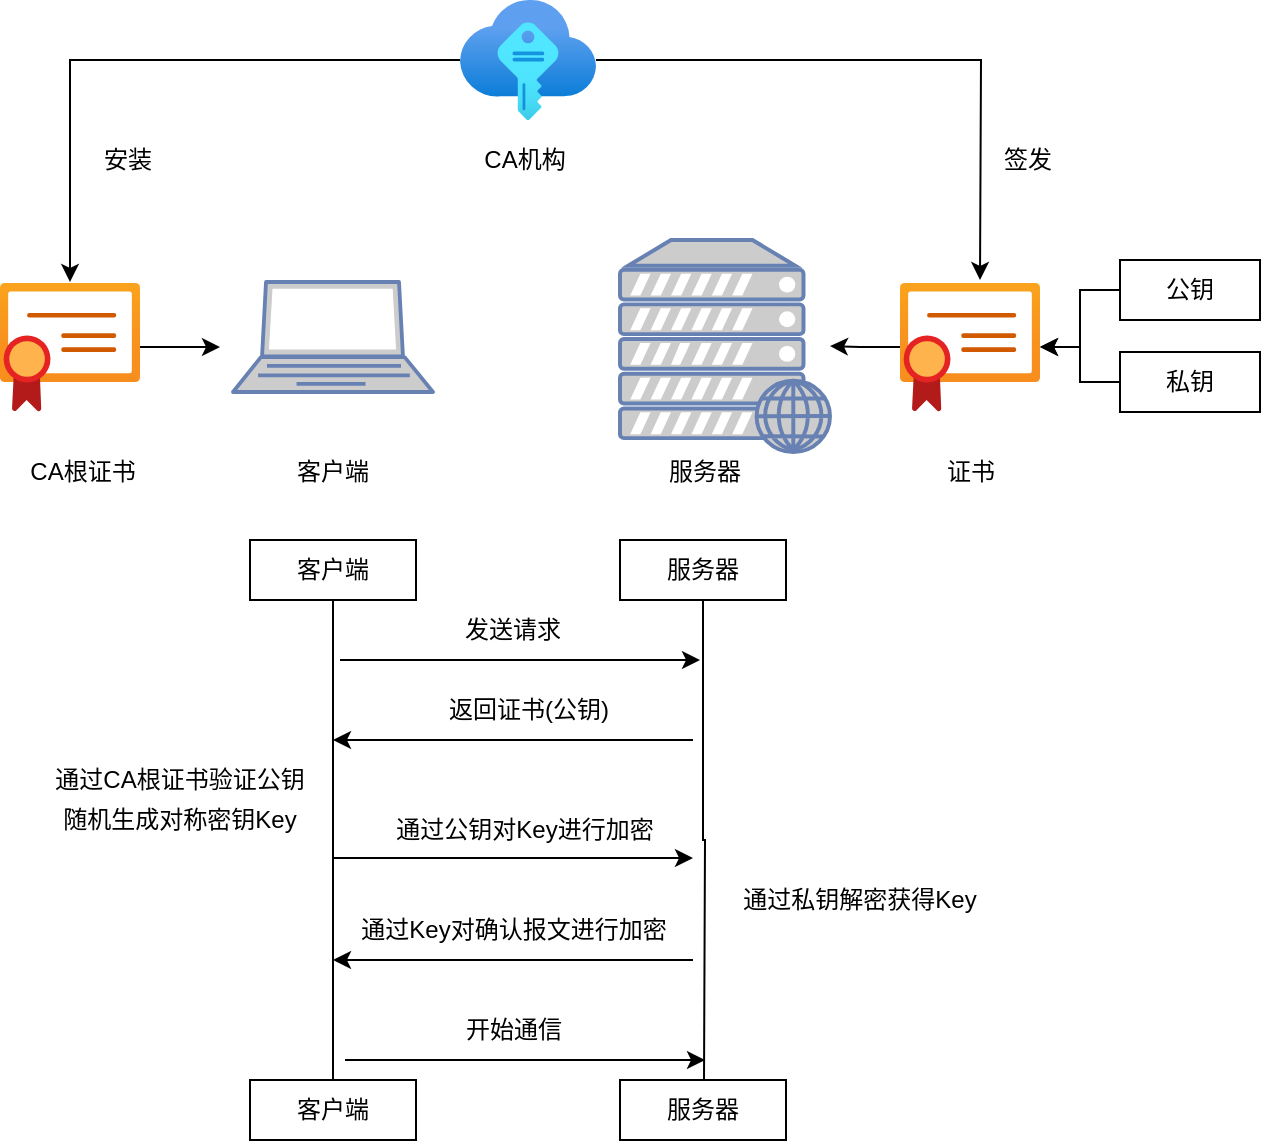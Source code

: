 <mxfile version="14.6.13" type="device"><diagram id="JxMZpVnpwBgaib5dn8wl" name="Page-1"><mxGraphModel dx="1086" dy="846" grid="1" gridSize="10" guides="1" tooltips="1" connect="1" arrows="1" fold="1" page="1" pageScale="1" pageWidth="827" pageHeight="1169" math="0" shadow="0"><root><mxCell id="0"/><mxCell id="1" parent="0"/><mxCell id="-pDc5oBxWU1aRdVY1_Pt-8" value="" style="fontColor=#0066CC;verticalAlign=top;verticalLabelPosition=bottom;labelPosition=center;align=center;html=1;outlineConnect=0;fillColor=#CCCCCC;strokeColor=#6881B3;gradientColor=none;gradientDirection=north;strokeWidth=2;shape=mxgraph.networks.web_server;" parent="1" vertex="1"><mxGeometry x="420" y="190" width="105" height="106" as="geometry"/></mxCell><mxCell id="-pDc5oBxWU1aRdVY1_Pt-13" style="edgeStyle=orthogonalEdgeStyle;rounded=0;orthogonalLoop=1;jettySize=auto;html=1;" parent="1" source="-pDc5oBxWU1aRdVY1_Pt-9" target="-pDc5oBxWU1aRdVY1_Pt-8" edge="1"><mxGeometry relative="1" as="geometry"/></mxCell><mxCell id="-pDc5oBxWU1aRdVY1_Pt-9" value="" style="aspect=fixed;html=1;points=[];align=center;image;fontSize=12;image=img/lib/azure2/app_services/App_Service_Certificates.svg;" parent="1" vertex="1"><mxGeometry x="560" y="211" width="70" height="65" as="geometry"/></mxCell><mxCell id="-pDc5oBxWU1aRdVY1_Pt-14" value="CA机构" style="text;html=1;strokeColor=none;fillColor=none;align=center;verticalAlign=middle;whiteSpace=wrap;rounded=0;" parent="1" vertex="1"><mxGeometry x="331" y="140" width="83" height="20" as="geometry"/></mxCell><mxCell id="-pDc5oBxWU1aRdVY1_Pt-15" value="证书" style="text;html=1;strokeColor=none;fillColor=none;align=center;verticalAlign=middle;whiteSpace=wrap;rounded=0;" parent="1" vertex="1"><mxGeometry x="553.5" y="296" width="83" height="20" as="geometry"/></mxCell><mxCell id="-pDc5oBxWU1aRdVY1_Pt-19" style="edgeStyle=orthogonalEdgeStyle;rounded=0;orthogonalLoop=1;jettySize=auto;html=1;exitX=0;exitY=0.5;exitDx=0;exitDy=0;" parent="1" source="-pDc5oBxWU1aRdVY1_Pt-16" target="-pDc5oBxWU1aRdVY1_Pt-9" edge="1"><mxGeometry relative="1" as="geometry"/></mxCell><mxCell id="-pDc5oBxWU1aRdVY1_Pt-16" value="公钥" style="rounded=0;whiteSpace=wrap;html=1;" parent="1" vertex="1"><mxGeometry x="670" y="200" width="70" height="30" as="geometry"/></mxCell><mxCell id="-pDc5oBxWU1aRdVY1_Pt-20" style="edgeStyle=orthogonalEdgeStyle;rounded=0;orthogonalLoop=1;jettySize=auto;html=1;exitX=0;exitY=0.5;exitDx=0;exitDy=0;" parent="1" source="-pDc5oBxWU1aRdVY1_Pt-17" target="-pDc5oBxWU1aRdVY1_Pt-9" edge="1"><mxGeometry relative="1" as="geometry"/></mxCell><mxCell id="-pDc5oBxWU1aRdVY1_Pt-17" value="私钥" style="rounded=0;whiteSpace=wrap;html=1;" parent="1" vertex="1"><mxGeometry x="670" y="246" width="70" height="30" as="geometry"/></mxCell><mxCell id="-pDc5oBxWU1aRdVY1_Pt-23" style="edgeStyle=orthogonalEdgeStyle;rounded=0;orthogonalLoop=1;jettySize=auto;html=1;" parent="1" source="-pDc5oBxWU1aRdVY1_Pt-21" edge="1"><mxGeometry relative="1" as="geometry"><mxPoint x="600" y="210" as="targetPoint"/></mxGeometry></mxCell><mxCell id="-pDc5oBxWU1aRdVY1_Pt-27" style="edgeStyle=orthogonalEdgeStyle;rounded=0;orthogonalLoop=1;jettySize=auto;html=1;" parent="1" source="-pDc5oBxWU1aRdVY1_Pt-21" target="-pDc5oBxWU1aRdVY1_Pt-25" edge="1"><mxGeometry relative="1" as="geometry"/></mxCell><mxCell id="-pDc5oBxWU1aRdVY1_Pt-21" value="" style="aspect=fixed;html=1;points=[];align=center;image;fontSize=12;image=img/lib/azure2/other/SSH_Keys.svg;" parent="1" vertex="1"><mxGeometry x="340" y="70" width="68" height="60" as="geometry"/></mxCell><mxCell id="-pDc5oBxWU1aRdVY1_Pt-22" value="服务器" style="text;html=1;strokeColor=none;fillColor=none;align=center;verticalAlign=middle;whiteSpace=wrap;rounded=0;" parent="1" vertex="1"><mxGeometry x="420.5" y="296" width="83" height="20" as="geometry"/></mxCell><mxCell id="-pDc5oBxWU1aRdVY1_Pt-32" style="edgeStyle=orthogonalEdgeStyle;rounded=0;orthogonalLoop=1;jettySize=auto;html=1;" parent="1" source="-pDc5oBxWU1aRdVY1_Pt-25" edge="1"><mxGeometry relative="1" as="geometry"><mxPoint x="220" y="243.5" as="targetPoint"/></mxGeometry></mxCell><mxCell id="-pDc5oBxWU1aRdVY1_Pt-25" value="" style="aspect=fixed;html=1;points=[];align=center;image;fontSize=12;image=img/lib/azure2/app_services/App_Service_Certificates.svg;" parent="1" vertex="1"><mxGeometry x="110" y="211" width="70" height="65" as="geometry"/></mxCell><mxCell id="-pDc5oBxWU1aRdVY1_Pt-26" value="CA根证书" style="text;html=1;strokeColor=none;fillColor=none;align=center;verticalAlign=middle;whiteSpace=wrap;rounded=0;" parent="1" vertex="1"><mxGeometry x="110" y="296" width="83" height="20" as="geometry"/></mxCell><mxCell id="-pDc5oBxWU1aRdVY1_Pt-28" value="" style="fontColor=#0066CC;verticalAlign=top;verticalLabelPosition=bottom;labelPosition=center;align=center;html=1;outlineConnect=0;fillColor=#CCCCCC;strokeColor=#6881B3;gradientColor=none;gradientDirection=north;strokeWidth=2;shape=mxgraph.networks.laptop;" parent="1" vertex="1"><mxGeometry x="226.5" y="211" width="100" height="55" as="geometry"/></mxCell><mxCell id="-pDc5oBxWU1aRdVY1_Pt-29" value="客户端" style="text;html=1;strokeColor=none;fillColor=none;align=center;verticalAlign=middle;whiteSpace=wrap;rounded=0;" parent="1" vertex="1"><mxGeometry x="235" y="296" width="83" height="20" as="geometry"/></mxCell><mxCell id="-pDc5oBxWU1aRdVY1_Pt-30" value="签发" style="text;html=1;strokeColor=none;fillColor=none;align=left;verticalAlign=middle;whiteSpace=wrap;rounded=0;" parent="1" vertex="1"><mxGeometry x="610" y="140" width="40" height="20" as="geometry"/></mxCell><mxCell id="-pDc5oBxWU1aRdVY1_Pt-31" value="安装" style="text;html=1;strokeColor=none;fillColor=none;align=left;verticalAlign=middle;whiteSpace=wrap;rounded=0;" parent="1" vertex="1"><mxGeometry x="160" y="140" width="40" height="20" as="geometry"/></mxCell><mxCell id="-pDc5oBxWU1aRdVY1_Pt-48" style="edgeStyle=orthogonalEdgeStyle;rounded=0;orthogonalLoop=1;jettySize=auto;html=1;exitX=0.5;exitY=1;exitDx=0;exitDy=0;endArrow=none;endFill=0;" parent="1" source="-pDc5oBxWU1aRdVY1_Pt-37" edge="1"><mxGeometry relative="1" as="geometry"><mxPoint x="462" y="610" as="targetPoint"/></mxGeometry></mxCell><mxCell id="-pDc5oBxWU1aRdVY1_Pt-37" value="服务器" style="rounded=0;whiteSpace=wrap;html=1;align=center;" parent="1" vertex="1"><mxGeometry x="420" y="340" width="83" height="30" as="geometry"/></mxCell><mxCell id="-pDc5oBxWU1aRdVY1_Pt-47" style="edgeStyle=orthogonalEdgeStyle;rounded=0;orthogonalLoop=1;jettySize=auto;html=1;endArrow=none;endFill=0;" parent="1" source="-pDc5oBxWU1aRdVY1_Pt-38" edge="1"><mxGeometry relative="1" as="geometry"><mxPoint x="276.5" y="610" as="targetPoint"/></mxGeometry></mxCell><mxCell id="-pDc5oBxWU1aRdVY1_Pt-38" value="&lt;div align=&quot;center&quot;&gt;客户端&lt;br&gt;&lt;/div&gt;" style="rounded=0;whiteSpace=wrap;html=1;align=center;" parent="1" vertex="1"><mxGeometry x="235" y="340" width="83" height="30" as="geometry"/></mxCell><mxCell id="-pDc5oBxWU1aRdVY1_Pt-49" value="&lt;div align=&quot;center&quot;&gt;客户端&lt;br&gt;&lt;/div&gt;" style="rounded=0;whiteSpace=wrap;html=1;align=center;" parent="1" vertex="1"><mxGeometry x="235" y="610" width="83" height="30" as="geometry"/></mxCell><mxCell id="-pDc5oBxWU1aRdVY1_Pt-50" value="服务器" style="rounded=0;whiteSpace=wrap;html=1;align=center;" parent="1" vertex="1"><mxGeometry x="420" y="610" width="83" height="30" as="geometry"/></mxCell><mxCell id="-pDc5oBxWU1aRdVY1_Pt-53" value="" style="endArrow=classic;html=1;endFill=1;" parent="1" edge="1"><mxGeometry width="50" height="50" relative="1" as="geometry"><mxPoint x="280" y="400" as="sourcePoint"/><mxPoint x="460" y="400" as="targetPoint"/></mxGeometry></mxCell><mxCell id="-pDc5oBxWU1aRdVY1_Pt-54" value="发送请求" style="text;html=1;strokeColor=none;fillColor=none;align=center;verticalAlign=middle;whiteSpace=wrap;rounded=0;" parent="1" vertex="1"><mxGeometry x="340" y="370" width="53" height="29" as="geometry"/></mxCell><mxCell id="-pDc5oBxWU1aRdVY1_Pt-55" value="" style="endArrow=none;html=1;endFill=0;startArrow=classic;startFill=1;" parent="1" edge="1"><mxGeometry width="50" height="50" relative="1" as="geometry"><mxPoint x="276.5" y="440" as="sourcePoint"/><mxPoint x="456.5" y="440" as="targetPoint"/></mxGeometry></mxCell><mxCell id="-pDc5oBxWU1aRdVY1_Pt-56" value="返回证书(公钥)" style="text;html=1;strokeColor=none;fillColor=none;align=center;verticalAlign=middle;whiteSpace=wrap;rounded=0;" parent="1" vertex="1"><mxGeometry x="318" y="410" width="113" height="29" as="geometry"/></mxCell><mxCell id="-pDc5oBxWU1aRdVY1_Pt-57" value="" style="endArrow=classic;html=1;endFill=1;" parent="1" edge="1"><mxGeometry width="50" height="50" relative="1" as="geometry"><mxPoint x="276.5" y="499" as="sourcePoint"/><mxPoint x="456.5" y="499" as="targetPoint"/></mxGeometry></mxCell><mxCell id="-pDc5oBxWU1aRdVY1_Pt-58" value="通过公钥对Key进行加密" style="text;html=1;strokeColor=none;fillColor=none;align=center;verticalAlign=middle;whiteSpace=wrap;rounded=0;" parent="1" vertex="1"><mxGeometry x="307" y="470" width="131" height="29" as="geometry"/></mxCell><mxCell id="-pDc5oBxWU1aRdVY1_Pt-59" value="随机生成对称密钥Key" style="text;html=1;strokeColor=none;fillColor=none;align=center;verticalAlign=middle;whiteSpace=wrap;rounded=0;" parent="1" vertex="1"><mxGeometry x="130" y="470" width="140" height="20" as="geometry"/></mxCell><mxCell id="-pDc5oBxWU1aRdVY1_Pt-60" value="通过CA根证书验证公钥" style="text;html=1;strokeColor=none;fillColor=none;align=center;verticalAlign=middle;whiteSpace=wrap;rounded=0;" parent="1" vertex="1"><mxGeometry x="130" y="450" width="140" height="20" as="geometry"/></mxCell><mxCell id="-pDc5oBxWU1aRdVY1_Pt-63" value="通过私钥解密获得Key" style="text;html=1;strokeColor=none;fillColor=none;align=center;verticalAlign=middle;whiteSpace=wrap;rounded=0;" parent="1" vertex="1"><mxGeometry x="470" y="510" width="140" height="20" as="geometry"/></mxCell><mxCell id="-pDc5oBxWU1aRdVY1_Pt-64" value="" style="endArrow=none;html=1;endFill=0;startArrow=classic;startFill=1;" parent="1" edge="1"><mxGeometry width="50" height="50" relative="1" as="geometry"><mxPoint x="276.5" y="550" as="sourcePoint"/><mxPoint x="456.5" y="550" as="targetPoint"/></mxGeometry></mxCell><mxCell id="-pDc5oBxWU1aRdVY1_Pt-65" value="通过Key对确认报文进行加密" style="text;html=1;strokeColor=none;fillColor=none;align=center;verticalAlign=middle;whiteSpace=wrap;rounded=0;" parent="1" vertex="1"><mxGeometry x="287.5" y="520" width="158" height="29" as="geometry"/></mxCell><mxCell id="-pDc5oBxWU1aRdVY1_Pt-66" value="" style="endArrow=classic;html=1;endFill=1;" parent="1" edge="1"><mxGeometry width="50" height="50" relative="1" as="geometry"><mxPoint x="282.5" y="600" as="sourcePoint"/><mxPoint x="462.5" y="600" as="targetPoint"/></mxGeometry></mxCell><mxCell id="-pDc5oBxWU1aRdVY1_Pt-67" value="开始通信" style="text;html=1;strokeColor=none;fillColor=none;align=center;verticalAlign=middle;whiteSpace=wrap;rounded=0;" parent="1" vertex="1"><mxGeometry x="287.5" y="570" width="158" height="29" as="geometry"/></mxCell></root></mxGraphModel></diagram></mxfile>